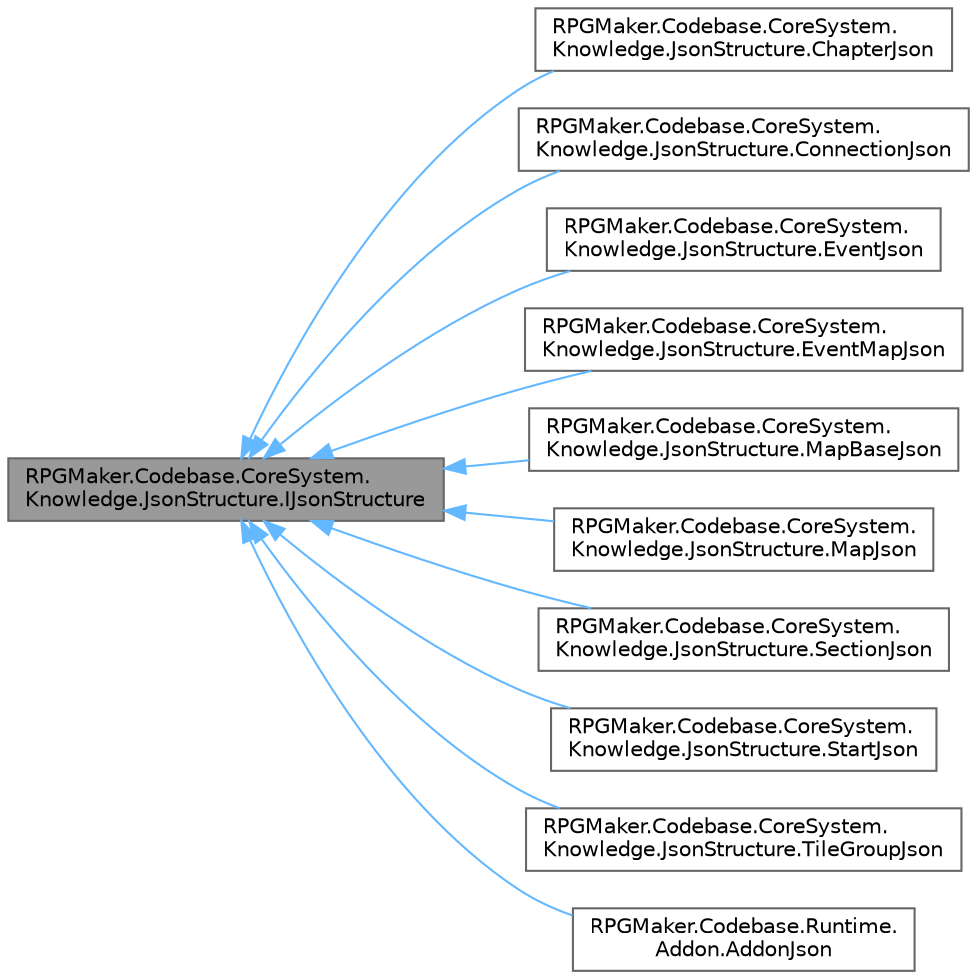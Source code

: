 digraph "RPGMaker.Codebase.CoreSystem.Knowledge.JsonStructure.IJsonStructure"
{
 // LATEX_PDF_SIZE
  bgcolor="transparent";
  edge [fontname=Helvetica,fontsize=10,labelfontname=Helvetica,labelfontsize=10];
  node [fontname=Helvetica,fontsize=10,shape=box,height=0.2,width=0.4];
  rankdir="LR";
  Node1 [id="Node000001",label="RPGMaker.Codebase.CoreSystem.\lKnowledge.JsonStructure.IJsonStructure",height=0.2,width=0.4,color="gray40", fillcolor="grey60", style="filled", fontcolor="black",tooltip=" "];
  Node1 -> Node2 [id="edge1_Node000001_Node000002",dir="back",color="steelblue1",style="solid",tooltip=" "];
  Node2 [id="Node000002",label="RPGMaker.Codebase.CoreSystem.\lKnowledge.JsonStructure.ChapterJson",height=0.2,width=0.4,color="gray40", fillcolor="white", style="filled",URL="$db/de2/class_r_p_g_maker_1_1_codebase_1_1_core_system_1_1_knowledge_1_1_json_structure_1_1_chapter_json.html",tooltip=" "];
  Node1 -> Node3 [id="edge2_Node000001_Node000003",dir="back",color="steelblue1",style="solid",tooltip=" "];
  Node3 [id="Node000003",label="RPGMaker.Codebase.CoreSystem.\lKnowledge.JsonStructure.ConnectionJson",height=0.2,width=0.4,color="gray40", fillcolor="white", style="filled",URL="$d2/d80/class_r_p_g_maker_1_1_codebase_1_1_core_system_1_1_knowledge_1_1_json_structure_1_1_connection_json.html",tooltip=" "];
  Node1 -> Node4 [id="edge3_Node000001_Node000004",dir="back",color="steelblue1",style="solid",tooltip=" "];
  Node4 [id="Node000004",label="RPGMaker.Codebase.CoreSystem.\lKnowledge.JsonStructure.EventJson",height=0.2,width=0.4,color="gray40", fillcolor="white", style="filled",URL="$de/da9/class_r_p_g_maker_1_1_codebase_1_1_core_system_1_1_knowledge_1_1_json_structure_1_1_event_json.html",tooltip=" "];
  Node1 -> Node5 [id="edge4_Node000001_Node000005",dir="back",color="steelblue1",style="solid",tooltip=" "];
  Node5 [id="Node000005",label="RPGMaker.Codebase.CoreSystem.\lKnowledge.JsonStructure.EventMapJson",height=0.2,width=0.4,color="gray40", fillcolor="white", style="filled",URL="$d3/d41/class_r_p_g_maker_1_1_codebase_1_1_core_system_1_1_knowledge_1_1_json_structure_1_1_event_map_json.html",tooltip=" "];
  Node1 -> Node6 [id="edge5_Node000001_Node000006",dir="back",color="steelblue1",style="solid",tooltip=" "];
  Node6 [id="Node000006",label="RPGMaker.Codebase.CoreSystem.\lKnowledge.JsonStructure.MapBaseJson",height=0.2,width=0.4,color="gray40", fillcolor="white", style="filled",URL="$d5/d4d/class_r_p_g_maker_1_1_codebase_1_1_core_system_1_1_knowledge_1_1_json_structure_1_1_map_base_json.html",tooltip=" "];
  Node1 -> Node7 [id="edge6_Node000001_Node000007",dir="back",color="steelblue1",style="solid",tooltip=" "];
  Node7 [id="Node000007",label="RPGMaker.Codebase.CoreSystem.\lKnowledge.JsonStructure.MapJson",height=0.2,width=0.4,color="gray40", fillcolor="white", style="filled",URL="$db/df9/class_r_p_g_maker_1_1_codebase_1_1_core_system_1_1_knowledge_1_1_json_structure_1_1_map_json.html",tooltip=" "];
  Node1 -> Node8 [id="edge7_Node000001_Node000008",dir="back",color="steelblue1",style="solid",tooltip=" "];
  Node8 [id="Node000008",label="RPGMaker.Codebase.CoreSystem.\lKnowledge.JsonStructure.SectionJson",height=0.2,width=0.4,color="gray40", fillcolor="white", style="filled",URL="$d4/d72/class_r_p_g_maker_1_1_codebase_1_1_core_system_1_1_knowledge_1_1_json_structure_1_1_section_json.html",tooltip=" "];
  Node1 -> Node9 [id="edge8_Node000001_Node000009",dir="back",color="steelblue1",style="solid",tooltip=" "];
  Node9 [id="Node000009",label="RPGMaker.Codebase.CoreSystem.\lKnowledge.JsonStructure.StartJson",height=0.2,width=0.4,color="gray40", fillcolor="white", style="filled",URL="$d7/da2/class_r_p_g_maker_1_1_codebase_1_1_core_system_1_1_knowledge_1_1_json_structure_1_1_start_json.html",tooltip=" "];
  Node1 -> Node10 [id="edge9_Node000001_Node000010",dir="back",color="steelblue1",style="solid",tooltip=" "];
  Node10 [id="Node000010",label="RPGMaker.Codebase.CoreSystem.\lKnowledge.JsonStructure.TileGroupJson",height=0.2,width=0.4,color="gray40", fillcolor="white", style="filled",URL="$da/db6/class_r_p_g_maker_1_1_codebase_1_1_core_system_1_1_knowledge_1_1_json_structure_1_1_tile_group_json.html",tooltip=" "];
  Node1 -> Node11 [id="edge10_Node000001_Node000011",dir="back",color="steelblue1",style="solid",tooltip=" "];
  Node11 [id="Node000011",label="RPGMaker.Codebase.Runtime.\lAddon.AddonJson",height=0.2,width=0.4,color="gray40", fillcolor="white", style="filled",URL="$d0/da3/class_r_p_g_maker_1_1_codebase_1_1_runtime_1_1_addon_1_1_addon_json.html",tooltip="アドオンJSON"];
}

